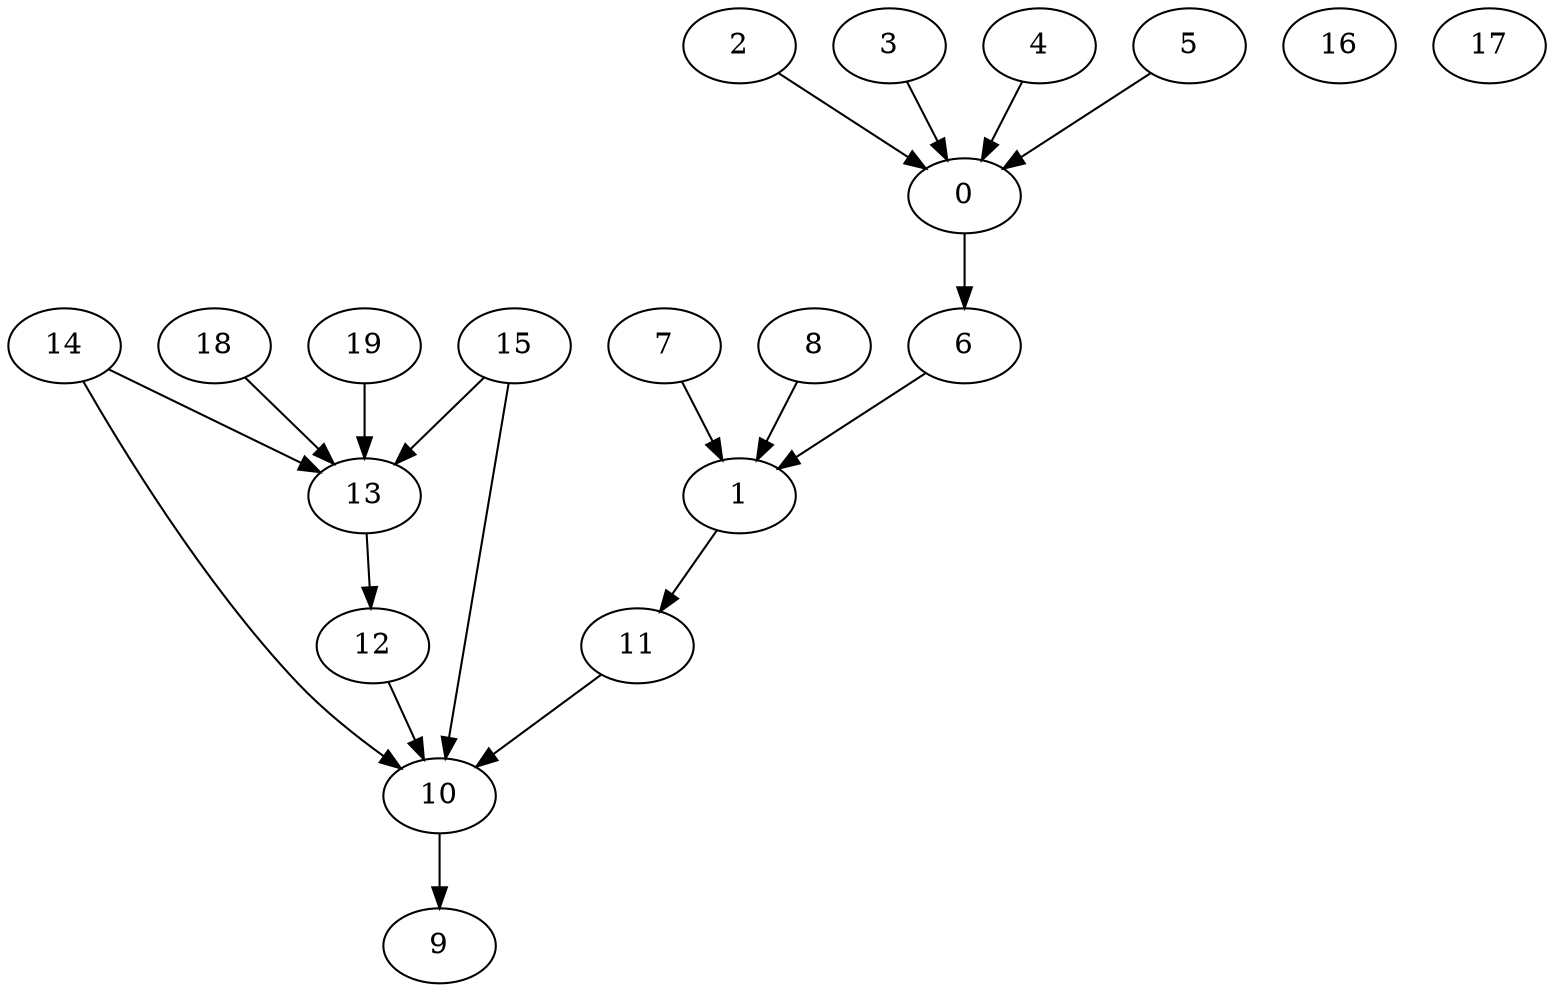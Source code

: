 strict digraph "" {
	0	[max_sites=None,
		n_parr=1,
		reaction_type=manual,
		rxn_SMILES="Brc1cc(C=O)c(O)cc1.BrC(Br)(Br)Br>P(c1ccccc1)(c2ccccc2)c3ccccc3.CCN(CC)CC>Brc1cc(/C=C(Br)/Br)c(O)cc1",
		tH=7.84,
		tM=0,
		type=reaction,
		yield=0.76];
	6	["$/mol"=0.0,
		CAD=273.65,
		Name="gem olefin",
		SMILES="Brc1cc(/C=C(Br)/Br)c(O)cc1",
		eq=1,
		"g/mol"=356.84,
		type=molecule];
	0 -> 6;
	1	[max_sites=None,
		n_parr=1,
		reaction_type=manual,
		rxn_SMILES="Brc1cc(/C=C(Br)/Br)c(O)cc1>[Cu]I.O=P(O[K])(O[K])O[K]>Brc1ccc2oc(Br)cc2c1",
		tH=2.52,
		tM=0,
		type=reaction,
		yield=0.96];
	11	["$/mol"=0.0,
		CAD=196.99,
		Name=K3PO4,
		SMILES="O=P(O[K])(O[K])O[K]",
		eq=2,
		"g/mol"=212.27,
		type=molecule];
	1 -> 11;
	2	["$/mol"=0.0,
		CAD=724.47,
		Name=aldehyde,
		SMILES="Brc1cc(C=O)c(O)cc1",
		eq=1,
		"g/mol"=201.02,
		type=molecule];
	2 -> 0;
	3	["$/mol"=0.0,
		CAD=2779.03,
		Name=CBr4,
		SMILES="BrC(Br)(Br)Br",
		eq=3,
		"g/mol"=331.63,
		type=molecule];
	3 -> 0;
	4	["$/mol"=0.0,
		CAD=6714.68,
		Name=PPh3,
		SMILES="P(c1ccccc1)(c2ccccc2)c3ccccc3",
		eq=6,
		"g/mol"=262.29,
		type=molecule];
	4 -> 0;
	5	["$/mol"=0.0,
		CAD=50.77,
		Name=NEt3,
		SMILES="CCN(CC)CC",
		eq=6,
		"g/mol"=101.19,
		type=molecule];
	5 -> 0;
	6 -> 1;
	7	["$/mol"=0.0,
		CAD=158.45,
		Name=CuI,
		SMILES="[Cu]I",
		eq=0.05,
		"g/mol"=190.45,
		type=molecule];
	7 -> 1;
	8	["$/mol"=0.0,
		CAD=196.99,
		Name=K3PO4,
		SMILES="O=P(O[K])(O[K])O[K]",
		eq=2,
		"g/mol"=212.27,
		type=molecule];
	8 -> 1;
	9	["$/mol"=0.0,
		CAD=0.0,
		Name="2,5-dibromobenzofuran",
		SMILES="Brc1ccc2oc(Br)cc2c1",
		eq=2,
		"g/mol"=275.93,
		manual=True,
		type=molecule];
	10	[max_sites=None,
		n_parr=1,
		reaction_type=manual,
		rxn_SMILES="Brc1cc(/C=C(Br)/Br)c(O)cc1>O=P(O[K])(O[K])O[K]>Brc1ccc2oc(Br)",
		tH=2.52,
		tM=0,
		type=reaction,
		yield=0.96];
	10 -> 9;
	11 -> 10;
	12	["$/mol"=0.0,
		CAD=196.99,
		Name=K3PO4,
		SMILES="O=P(O[K])(O[K])O[K]",
		eq=2,
		"g/mol"=212.27,
		type=molecule];
	12 -> 10;
	13	[max_sites=None,
		n_parr=1,
		reaction_type=manual,
		rxn_SMILES="Brc1cc(/C=C(Br)/Br)c(O)cc1>O=P(O[K])(O[K])O[K]>Brc1ccc2oc(Br)",
		tH=2.52,
		tM=0,
		type=reaction,
		yield=0.96];
	13 -> 12;
	14	["$/mol"=0.0,
		CAD=196.99,
		Name=K3PO4,
		SMILES="O=P(O[K])(O[K])O[K]",
		eq=2,
		"g/mol"=212.27,
		type=molecule];
	14 -> 10;
	14 -> 13;
	15	["$/mol"=0.0,
		CAD=196.99,
		Name=K3PO4,
		SMILES="O=P(O[K])(O[K])O[K]",
		eq=2,
		"g/mol"=212.27,
		type=molecule];
	15 -> 10;
	15 -> 13;
	16	[max_sites=None,
		n_parr=1,
		reaction_type=manual,
		rxn_SMILES="Brc1cc(/C=C(Br)/Br)c(O)cc1>O=P(O[K])(O[K])O[K]>Brc1ccc2oc(Br)",
		tH=2.52,
		tM=0,
		type=reaction,
		yield=0.96];
	17	[max_sites=None,
		n_parr=1,
		reaction_type=manual,
		rxn_SMILES="Brc1cc(/C=C(Br)/Br)c(O)cc1>O=P(O[K])(O[K])O[K]>Brc1ccc2oc(Br)",
		tH=2.52,
		tM=0,
		type=reaction,
		yield=0.96];
	18	["$/mol"=0.0,
		CAD=196.99,
		Name=K3PO4,
		SMILES="O=P(O[K])(O[K])O[K]",
		eq=2,
		"g/mol"=212.27,
		type=molecule];
	18 -> 13;
	19	["$/mol"=0.0,
		CAD=196.99,
		Name=K3PO4,
		SMILES="O=P(O[K])(O[K])O[K]",
		eq=2,
		"g/mol"=212.27,
		type=molecule];
	19 -> 13;
}
